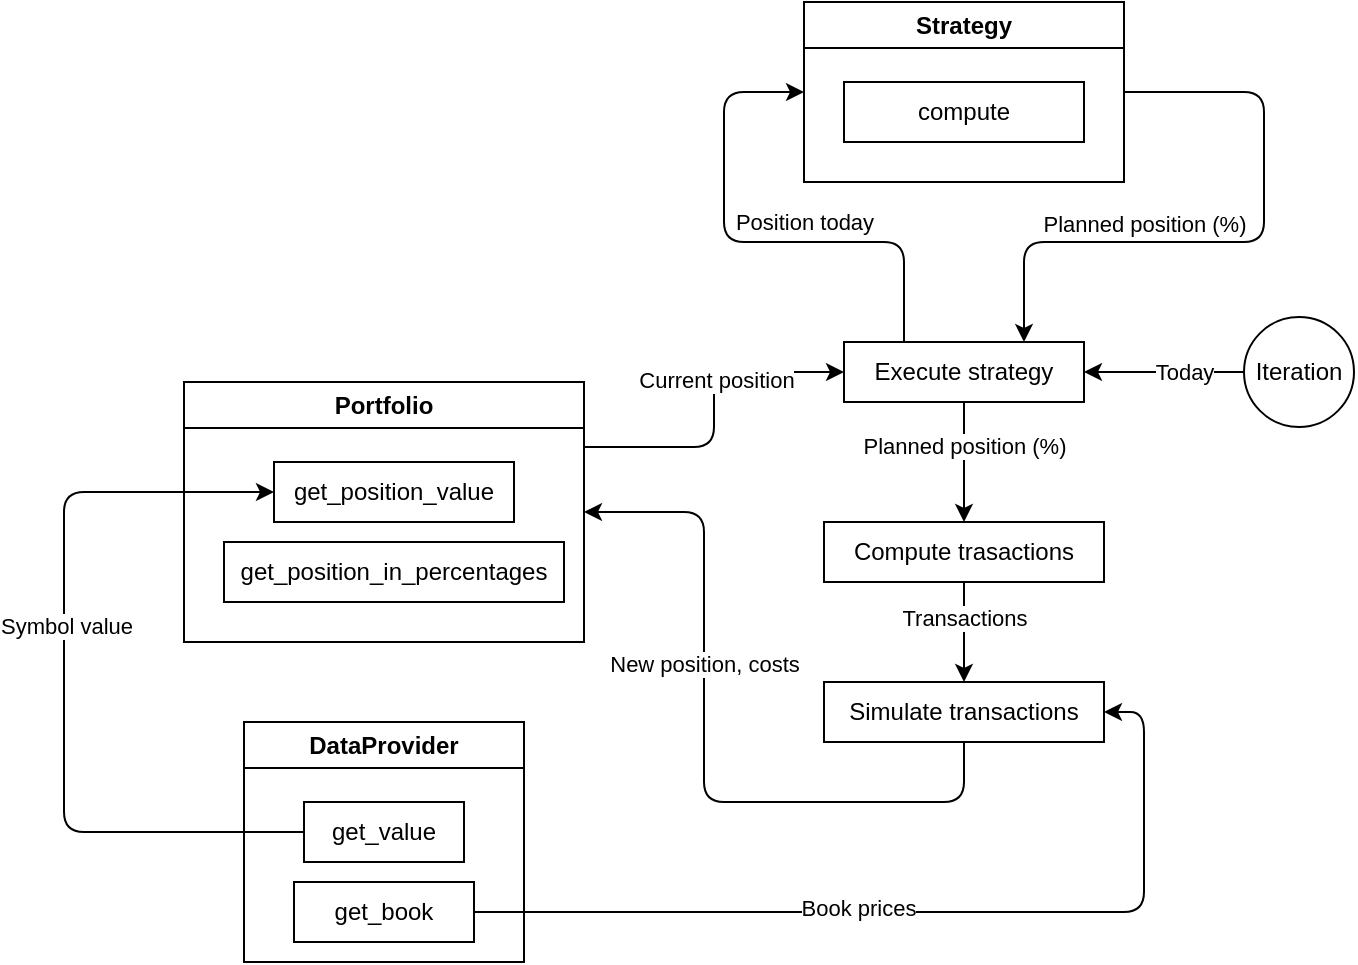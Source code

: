 <mxfile>
    <diagram id="FszsQHRk5S9cGY1yYXsN" name="Page-1">
        <mxGraphModel dx="1429" dy="1020" grid="1" gridSize="10" guides="1" tooltips="1" connect="1" arrows="1" fold="1" page="1" pageScale="1" pageWidth="1169" pageHeight="827" math="0" shadow="0">
            <root>
                <mxCell id="0"/>
                <mxCell id="1" parent="0"/>
                <mxCell id="12" value="Strategy" style="swimlane;whiteSpace=wrap;html=1;" vertex="1" parent="1">
                    <mxGeometry x="410" y="30" width="160" height="90" as="geometry"/>
                </mxCell>
                <mxCell id="13" value="compute" style="rounded=0;whiteSpace=wrap;html=1;" vertex="1" parent="12">
                    <mxGeometry x="20" y="40" width="120" height="30" as="geometry"/>
                </mxCell>
                <mxCell id="22" style="edgeStyle=orthogonalEdgeStyle;html=1;exitX=1;exitY=0.25;exitDx=0;exitDy=0;entryX=0;entryY=0.5;entryDx=0;entryDy=0;startArrow=none;startFill=0;endArrow=classic;endFill=1;" edge="1" parent="1" source="14" target="24">
                    <mxGeometry relative="1" as="geometry">
                        <mxPoint x="410.0" y="177.5" as="targetPoint"/>
                    </mxGeometry>
                </mxCell>
                <mxCell id="25" value="Current position" style="edgeLabel;html=1;align=center;verticalAlign=middle;resizable=0;points=[];" vertex="1" connectable="0" parent="22">
                    <mxGeometry x="0.184" y="-1" relative="1" as="geometry">
                        <mxPoint as="offset"/>
                    </mxGeometry>
                </mxCell>
                <mxCell id="14" value="Portfolio" style="swimlane;whiteSpace=wrap;html=1;" vertex="1" parent="1">
                    <mxGeometry x="100" y="220" width="200" height="130" as="geometry"/>
                </mxCell>
                <mxCell id="15" value="get_position_value" style="rounded=0;whiteSpace=wrap;html=1;" vertex="1" parent="14">
                    <mxGeometry x="45" y="40" width="120" height="30" as="geometry"/>
                </mxCell>
                <mxCell id="16" value="get_position_in_percentages" style="rounded=0;whiteSpace=wrap;html=1;" vertex="1" parent="14">
                    <mxGeometry x="20" y="80" width="170" height="30" as="geometry"/>
                </mxCell>
                <mxCell id="17" value="DataProvider" style="swimlane;whiteSpace=wrap;html=1;" vertex="1" parent="1">
                    <mxGeometry x="130" y="390" width="140" height="120" as="geometry"/>
                </mxCell>
                <mxCell id="18" value="get_value" style="rounded=0;whiteSpace=wrap;html=1;" vertex="1" parent="17">
                    <mxGeometry x="30" y="40" width="80" height="30" as="geometry"/>
                </mxCell>
                <mxCell id="31" value="get_book" style="rounded=0;whiteSpace=wrap;html=1;" vertex="1" parent="17">
                    <mxGeometry x="25" y="80" width="90" height="30" as="geometry"/>
                </mxCell>
                <mxCell id="19" style="edgeStyle=orthogonalEdgeStyle;html=1;entryX=0;entryY=0.5;entryDx=0;entryDy=0;endArrow=classic;endFill=1;startArrow=none;startFill=0;exitX=0;exitY=0.5;exitDx=0;exitDy=0;" edge="1" parent="1" source="18" target="15">
                    <mxGeometry relative="1" as="geometry">
                        <mxPoint x="50" y="450" as="sourcePoint"/>
                        <mxPoint x="-140" y="260" as="targetPoint"/>
                        <Array as="points">
                            <mxPoint x="40" y="445"/>
                            <mxPoint x="40" y="275"/>
                        </Array>
                    </mxGeometry>
                </mxCell>
                <mxCell id="20" value="Symbol value" style="edgeLabel;html=1;align=center;verticalAlign=middle;resizable=0;points=[];" vertex="1" connectable="0" parent="19">
                    <mxGeometry x="0.128" y="-1" relative="1" as="geometry">
                        <mxPoint as="offset"/>
                    </mxGeometry>
                </mxCell>
                <mxCell id="27" style="edgeStyle=orthogonalEdgeStyle;html=1;exitX=0.25;exitY=0;exitDx=0;exitDy=0;startArrow=none;startFill=0;endArrow=classic;endFill=1;entryX=0;entryY=0.5;entryDx=0;entryDy=0;" edge="1" parent="1" source="24" target="12">
                    <mxGeometry relative="1" as="geometry">
                        <mxPoint x="460" y="130" as="targetPoint"/>
                        <Array as="points">
                            <mxPoint x="460" y="150"/>
                            <mxPoint x="370" y="150"/>
                            <mxPoint x="370" y="75"/>
                        </Array>
                    </mxGeometry>
                </mxCell>
                <mxCell id="28" value="Position today" style="edgeLabel;html=1;align=center;verticalAlign=middle;resizable=0;points=[];" vertex="1" connectable="0" parent="27">
                    <mxGeometry x="-0.255" y="1" relative="1" as="geometry">
                        <mxPoint x="-5" y="-11" as="offset"/>
                    </mxGeometry>
                </mxCell>
                <mxCell id="34" style="edgeStyle=orthogonalEdgeStyle;html=1;exitX=0.5;exitY=1;exitDx=0;exitDy=0;entryX=0.5;entryY=0;entryDx=0;entryDy=0;startArrow=none;startFill=0;endArrow=classic;endFill=1;" edge="1" parent="1" source="24" target="32">
                    <mxGeometry relative="1" as="geometry"/>
                </mxCell>
                <mxCell id="35" value="Planned position (%)" style="edgeLabel;html=1;align=center;verticalAlign=middle;resizable=0;points=[];" vertex="1" connectable="0" parent="34">
                    <mxGeometry x="-0.265" relative="1" as="geometry">
                        <mxPoint as="offset"/>
                    </mxGeometry>
                </mxCell>
                <mxCell id="24" value="Execute strategy" style="rounded=0;whiteSpace=wrap;html=1;" vertex="1" parent="1">
                    <mxGeometry x="430" y="200" width="120" height="30" as="geometry"/>
                </mxCell>
                <mxCell id="29" style="edgeStyle=orthogonalEdgeStyle;html=1;startArrow=none;startFill=0;endArrow=classic;endFill=1;entryX=0.75;entryY=0;entryDx=0;entryDy=0;exitX=1;exitY=0.5;exitDx=0;exitDy=0;" edge="1" parent="1" source="12" target="24">
                    <mxGeometry relative="1" as="geometry">
                        <mxPoint x="520" y="130" as="sourcePoint"/>
                        <mxPoint x="700" y="130" as="targetPoint"/>
                        <Array as="points">
                            <mxPoint x="640" y="75"/>
                            <mxPoint x="640" y="150"/>
                            <mxPoint x="520" y="150"/>
                        </Array>
                    </mxGeometry>
                </mxCell>
                <mxCell id="30" value="Planned position (%)" style="edgeLabel;html=1;align=center;verticalAlign=middle;resizable=0;points=[];" vertex="1" connectable="0" parent="29">
                    <mxGeometry x="-0.255" y="1" relative="1" as="geometry">
                        <mxPoint x="-61" y="18" as="offset"/>
                    </mxGeometry>
                </mxCell>
                <mxCell id="36" style="edgeStyle=orthogonalEdgeStyle;html=1;exitX=0.5;exitY=1;exitDx=0;exitDy=0;entryX=0.5;entryY=0;entryDx=0;entryDy=0;startArrow=none;startFill=0;endArrow=classic;endFill=1;" edge="1" parent="1" source="32" target="33">
                    <mxGeometry relative="1" as="geometry"/>
                </mxCell>
                <mxCell id="37" value="Transactions" style="edgeLabel;html=1;align=center;verticalAlign=middle;resizable=0;points=[];" vertex="1" connectable="0" parent="36">
                    <mxGeometry x="-0.305" relative="1" as="geometry">
                        <mxPoint as="offset"/>
                    </mxGeometry>
                </mxCell>
                <mxCell id="32" value="Compute trasactions" style="rounded=0;whiteSpace=wrap;html=1;" vertex="1" parent="1">
                    <mxGeometry x="420" y="290" width="140" height="30" as="geometry"/>
                </mxCell>
                <mxCell id="38" style="edgeStyle=orthogonalEdgeStyle;html=1;exitX=0.5;exitY=1;exitDx=0;exitDy=0;entryX=1;entryY=0.5;entryDx=0;entryDy=0;startArrow=none;startFill=0;endArrow=classic;endFill=1;" edge="1" parent="1" source="33" target="14">
                    <mxGeometry relative="1" as="geometry">
                        <Array as="points">
                            <mxPoint x="490" y="430"/>
                            <mxPoint x="360" y="430"/>
                            <mxPoint x="360" y="285"/>
                        </Array>
                    </mxGeometry>
                </mxCell>
                <mxCell id="39" value="New position, costs" style="edgeLabel;html=1;align=center;verticalAlign=middle;resizable=0;points=[];" vertex="1" connectable="0" parent="38">
                    <mxGeometry x="-0.087" relative="1" as="geometry">
                        <mxPoint y="-63" as="offset"/>
                    </mxGeometry>
                </mxCell>
                <mxCell id="45" style="edgeStyle=orthogonalEdgeStyle;html=1;exitX=1;exitY=0.5;exitDx=0;exitDy=0;entryX=1;entryY=0.5;entryDx=0;entryDy=0;startArrow=classic;startFill=1;endArrow=none;endFill=0;" edge="1" parent="1" source="33" target="31">
                    <mxGeometry relative="1" as="geometry">
                        <Array as="points">
                            <mxPoint x="580" y="385"/>
                            <mxPoint x="580" y="485"/>
                        </Array>
                    </mxGeometry>
                </mxCell>
                <mxCell id="46" value="Book prices" style="edgeLabel;html=1;align=center;verticalAlign=middle;resizable=0;points=[];" vertex="1" connectable="0" parent="45">
                    <mxGeometry x="0.158" y="-2" relative="1" as="geometry">
                        <mxPoint as="offset"/>
                    </mxGeometry>
                </mxCell>
                <mxCell id="33" value="Simulate transactions" style="rounded=0;whiteSpace=wrap;html=1;" vertex="1" parent="1">
                    <mxGeometry x="420" y="370" width="140" height="30" as="geometry"/>
                </mxCell>
                <mxCell id="43" style="edgeStyle=orthogonalEdgeStyle;html=1;exitX=0;exitY=0.5;exitDx=0;exitDy=0;entryX=1;entryY=0.5;entryDx=0;entryDy=0;startArrow=none;startFill=0;endArrow=classic;endFill=1;" edge="1" parent="1" source="42" target="24">
                    <mxGeometry relative="1" as="geometry"/>
                </mxCell>
                <mxCell id="44" value="Today" style="edgeLabel;html=1;align=center;verticalAlign=middle;resizable=0;points=[];" vertex="1" connectable="0" parent="43">
                    <mxGeometry x="-0.243" y="3" relative="1" as="geometry">
                        <mxPoint y="-3" as="offset"/>
                    </mxGeometry>
                </mxCell>
                <mxCell id="42" value="Iteration" style="ellipse;whiteSpace=wrap;html=1;aspect=fixed;" vertex="1" parent="1">
                    <mxGeometry x="630" y="187.5" width="55" height="55" as="geometry"/>
                </mxCell>
            </root>
        </mxGraphModel>
    </diagram>
</mxfile>